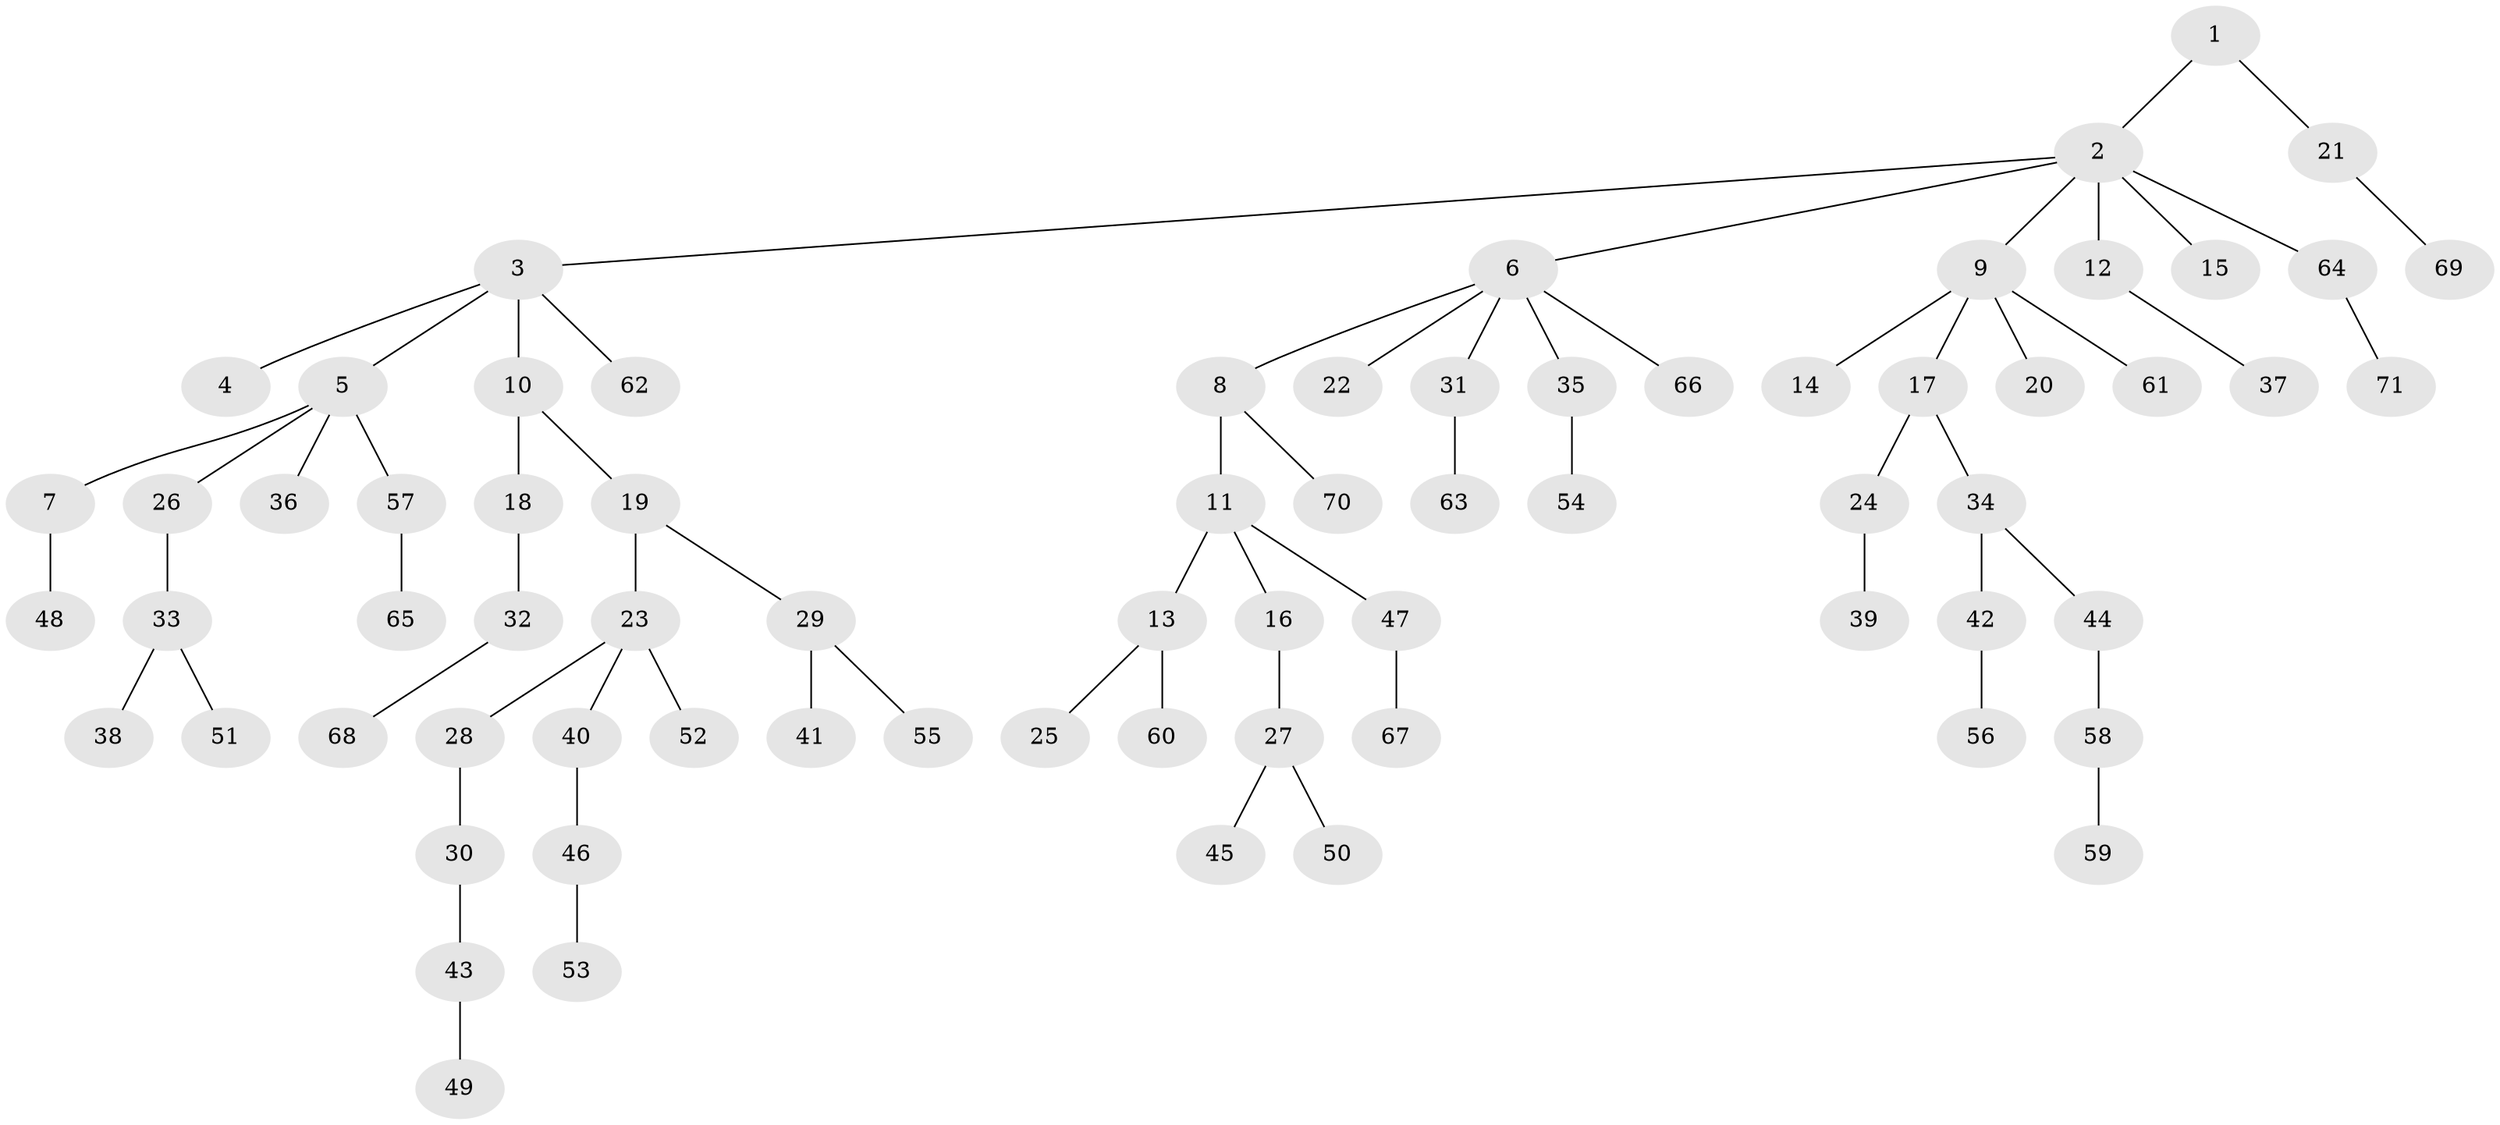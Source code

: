 // coarse degree distribution, {2: 0.22727272727272727, 3: 0.2727272727272727, 1: 0.45454545454545453, 4: 0.045454545454545456}
// Generated by graph-tools (version 1.1) at 2025/37/03/04/25 23:37:18]
// undirected, 71 vertices, 70 edges
graph export_dot {
  node [color=gray90,style=filled];
  1;
  2;
  3;
  4;
  5;
  6;
  7;
  8;
  9;
  10;
  11;
  12;
  13;
  14;
  15;
  16;
  17;
  18;
  19;
  20;
  21;
  22;
  23;
  24;
  25;
  26;
  27;
  28;
  29;
  30;
  31;
  32;
  33;
  34;
  35;
  36;
  37;
  38;
  39;
  40;
  41;
  42;
  43;
  44;
  45;
  46;
  47;
  48;
  49;
  50;
  51;
  52;
  53;
  54;
  55;
  56;
  57;
  58;
  59;
  60;
  61;
  62;
  63;
  64;
  65;
  66;
  67;
  68;
  69;
  70;
  71;
  1 -- 2;
  1 -- 21;
  2 -- 3;
  2 -- 6;
  2 -- 9;
  2 -- 12;
  2 -- 15;
  2 -- 64;
  3 -- 4;
  3 -- 5;
  3 -- 10;
  3 -- 62;
  5 -- 7;
  5 -- 26;
  5 -- 36;
  5 -- 57;
  6 -- 8;
  6 -- 22;
  6 -- 31;
  6 -- 35;
  6 -- 66;
  7 -- 48;
  8 -- 11;
  8 -- 70;
  9 -- 14;
  9 -- 17;
  9 -- 20;
  9 -- 61;
  10 -- 18;
  10 -- 19;
  11 -- 13;
  11 -- 16;
  11 -- 47;
  12 -- 37;
  13 -- 25;
  13 -- 60;
  16 -- 27;
  17 -- 24;
  17 -- 34;
  18 -- 32;
  19 -- 23;
  19 -- 29;
  21 -- 69;
  23 -- 28;
  23 -- 40;
  23 -- 52;
  24 -- 39;
  26 -- 33;
  27 -- 45;
  27 -- 50;
  28 -- 30;
  29 -- 41;
  29 -- 55;
  30 -- 43;
  31 -- 63;
  32 -- 68;
  33 -- 38;
  33 -- 51;
  34 -- 42;
  34 -- 44;
  35 -- 54;
  40 -- 46;
  42 -- 56;
  43 -- 49;
  44 -- 58;
  46 -- 53;
  47 -- 67;
  57 -- 65;
  58 -- 59;
  64 -- 71;
}
